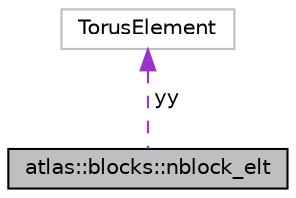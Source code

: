 digraph "atlas::blocks::nblock_elt"
{
  edge [fontname="Helvetica",fontsize="10",labelfontname="Helvetica",labelfontsize="10"];
  node [fontname="Helvetica",fontsize="10",shape=record];
  Node1 [label="atlas::blocks::nblock_elt",height=0.2,width=0.4,color="black", fillcolor="grey75", style="filled", fontcolor="black"];
  Node2 -> Node1 [dir="back",color="darkorchid3",fontsize="10",style="dashed",label=" yy" ,fontname="Helvetica"];
  Node2 [label="TorusElement",height=0.2,width=0.4,color="grey75", fillcolor="white", style="filled"];
}
